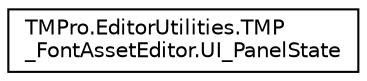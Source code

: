 digraph "Graphical Class Hierarchy"
{
 // LATEX_PDF_SIZE
  edge [fontname="Helvetica",fontsize="10",labelfontname="Helvetica",labelfontsize="10"];
  node [fontname="Helvetica",fontsize="10",shape=record];
  rankdir="LR";
  Node0 [label="TMPro.EditorUtilities.TMP\l_FontAssetEditor.UI_PanelState",height=0.2,width=0.4,color="black", fillcolor="white", style="filled",URL="$struct_t_m_pro_1_1_editor_utilities_1_1_t_m_p___font_asset_editor_1_1_u_i___panel_state.html",tooltip=" "];
}
